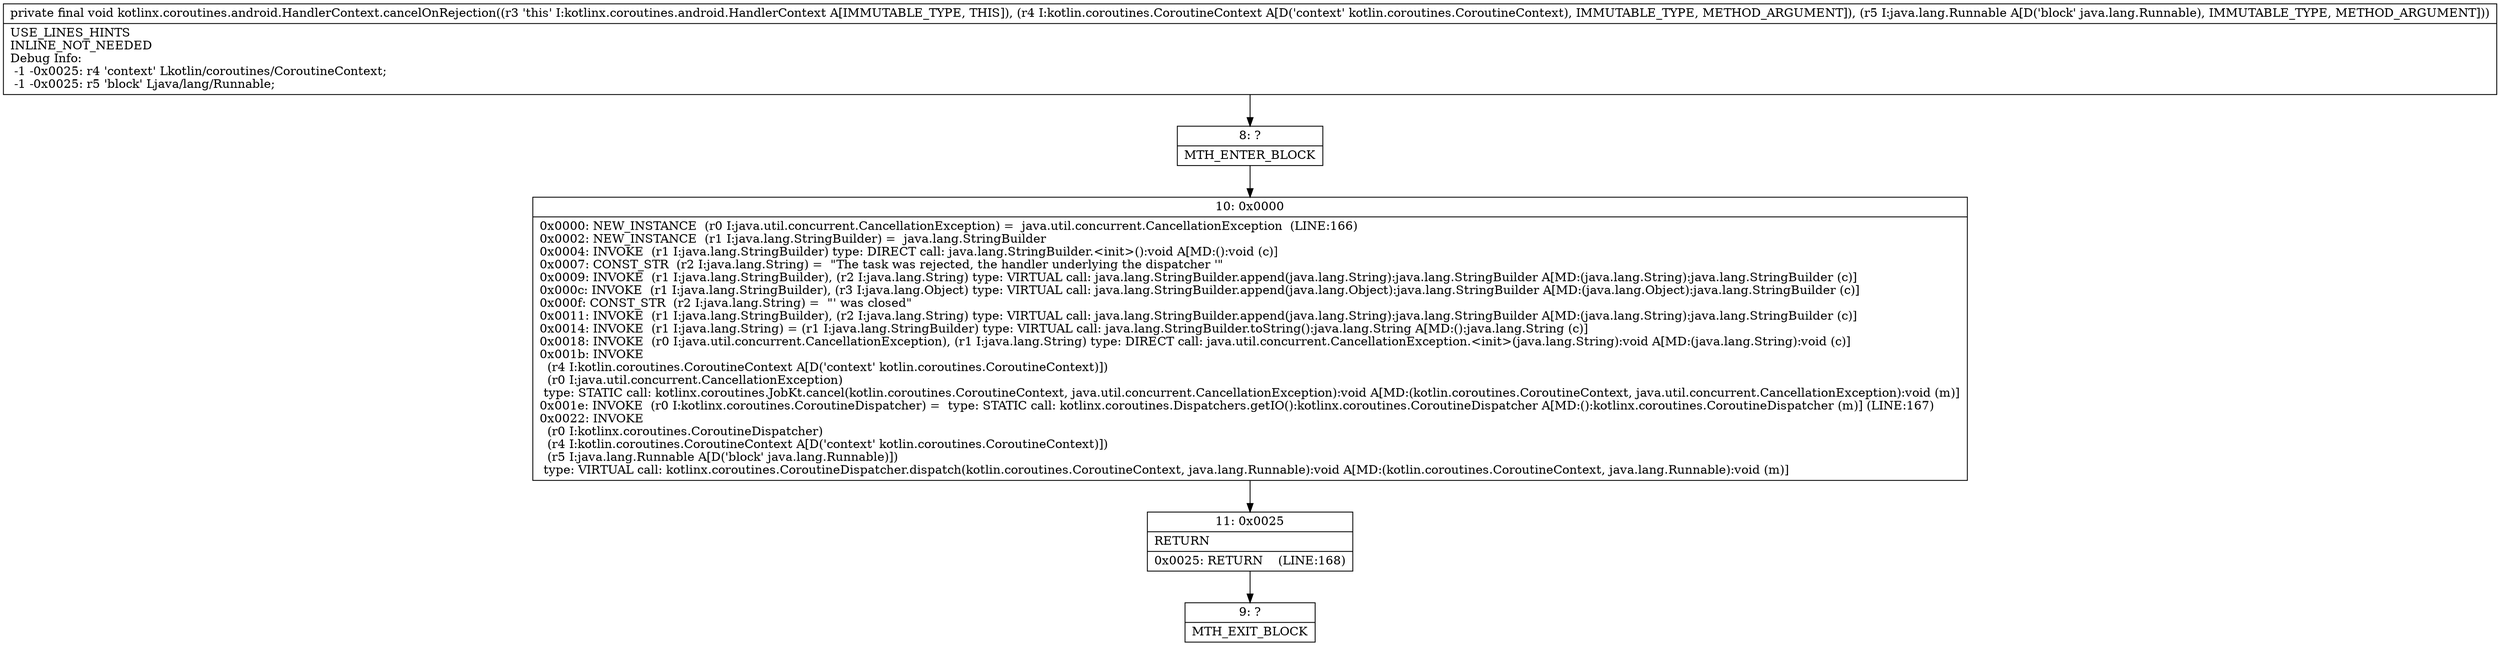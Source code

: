 digraph "CFG forkotlinx.coroutines.android.HandlerContext.cancelOnRejection(Lkotlin\/coroutines\/CoroutineContext;Ljava\/lang\/Runnable;)V" {
Node_8 [shape=record,label="{8\:\ ?|MTH_ENTER_BLOCK\l}"];
Node_10 [shape=record,label="{10\:\ 0x0000|0x0000: NEW_INSTANCE  (r0 I:java.util.concurrent.CancellationException) =  java.util.concurrent.CancellationException  (LINE:166)\l0x0002: NEW_INSTANCE  (r1 I:java.lang.StringBuilder) =  java.lang.StringBuilder \l0x0004: INVOKE  (r1 I:java.lang.StringBuilder) type: DIRECT call: java.lang.StringBuilder.\<init\>():void A[MD:():void (c)]\l0x0007: CONST_STR  (r2 I:java.lang.String) =  \"The task was rejected, the handler underlying the dispatcher '\" \l0x0009: INVOKE  (r1 I:java.lang.StringBuilder), (r2 I:java.lang.String) type: VIRTUAL call: java.lang.StringBuilder.append(java.lang.String):java.lang.StringBuilder A[MD:(java.lang.String):java.lang.StringBuilder (c)]\l0x000c: INVOKE  (r1 I:java.lang.StringBuilder), (r3 I:java.lang.Object) type: VIRTUAL call: java.lang.StringBuilder.append(java.lang.Object):java.lang.StringBuilder A[MD:(java.lang.Object):java.lang.StringBuilder (c)]\l0x000f: CONST_STR  (r2 I:java.lang.String) =  \"' was closed\" \l0x0011: INVOKE  (r1 I:java.lang.StringBuilder), (r2 I:java.lang.String) type: VIRTUAL call: java.lang.StringBuilder.append(java.lang.String):java.lang.StringBuilder A[MD:(java.lang.String):java.lang.StringBuilder (c)]\l0x0014: INVOKE  (r1 I:java.lang.String) = (r1 I:java.lang.StringBuilder) type: VIRTUAL call: java.lang.StringBuilder.toString():java.lang.String A[MD:():java.lang.String (c)]\l0x0018: INVOKE  (r0 I:java.util.concurrent.CancellationException), (r1 I:java.lang.String) type: DIRECT call: java.util.concurrent.CancellationException.\<init\>(java.lang.String):void A[MD:(java.lang.String):void (c)]\l0x001b: INVOKE  \l  (r4 I:kotlin.coroutines.CoroutineContext A[D('context' kotlin.coroutines.CoroutineContext)])\l  (r0 I:java.util.concurrent.CancellationException)\l type: STATIC call: kotlinx.coroutines.JobKt.cancel(kotlin.coroutines.CoroutineContext, java.util.concurrent.CancellationException):void A[MD:(kotlin.coroutines.CoroutineContext, java.util.concurrent.CancellationException):void (m)]\l0x001e: INVOKE  (r0 I:kotlinx.coroutines.CoroutineDispatcher) =  type: STATIC call: kotlinx.coroutines.Dispatchers.getIO():kotlinx.coroutines.CoroutineDispatcher A[MD:():kotlinx.coroutines.CoroutineDispatcher (m)] (LINE:167)\l0x0022: INVOKE  \l  (r0 I:kotlinx.coroutines.CoroutineDispatcher)\l  (r4 I:kotlin.coroutines.CoroutineContext A[D('context' kotlin.coroutines.CoroutineContext)])\l  (r5 I:java.lang.Runnable A[D('block' java.lang.Runnable)])\l type: VIRTUAL call: kotlinx.coroutines.CoroutineDispatcher.dispatch(kotlin.coroutines.CoroutineContext, java.lang.Runnable):void A[MD:(kotlin.coroutines.CoroutineContext, java.lang.Runnable):void (m)]\l}"];
Node_11 [shape=record,label="{11\:\ 0x0025|RETURN\l|0x0025: RETURN    (LINE:168)\l}"];
Node_9 [shape=record,label="{9\:\ ?|MTH_EXIT_BLOCK\l}"];
MethodNode[shape=record,label="{private final void kotlinx.coroutines.android.HandlerContext.cancelOnRejection((r3 'this' I:kotlinx.coroutines.android.HandlerContext A[IMMUTABLE_TYPE, THIS]), (r4 I:kotlin.coroutines.CoroutineContext A[D('context' kotlin.coroutines.CoroutineContext), IMMUTABLE_TYPE, METHOD_ARGUMENT]), (r5 I:java.lang.Runnable A[D('block' java.lang.Runnable), IMMUTABLE_TYPE, METHOD_ARGUMENT]))  | USE_LINES_HINTS\lINLINE_NOT_NEEDED\lDebug Info:\l  \-1 \-0x0025: r4 'context' Lkotlin\/coroutines\/CoroutineContext;\l  \-1 \-0x0025: r5 'block' Ljava\/lang\/Runnable;\l}"];
MethodNode -> Node_8;Node_8 -> Node_10;
Node_10 -> Node_11;
Node_11 -> Node_9;
}

